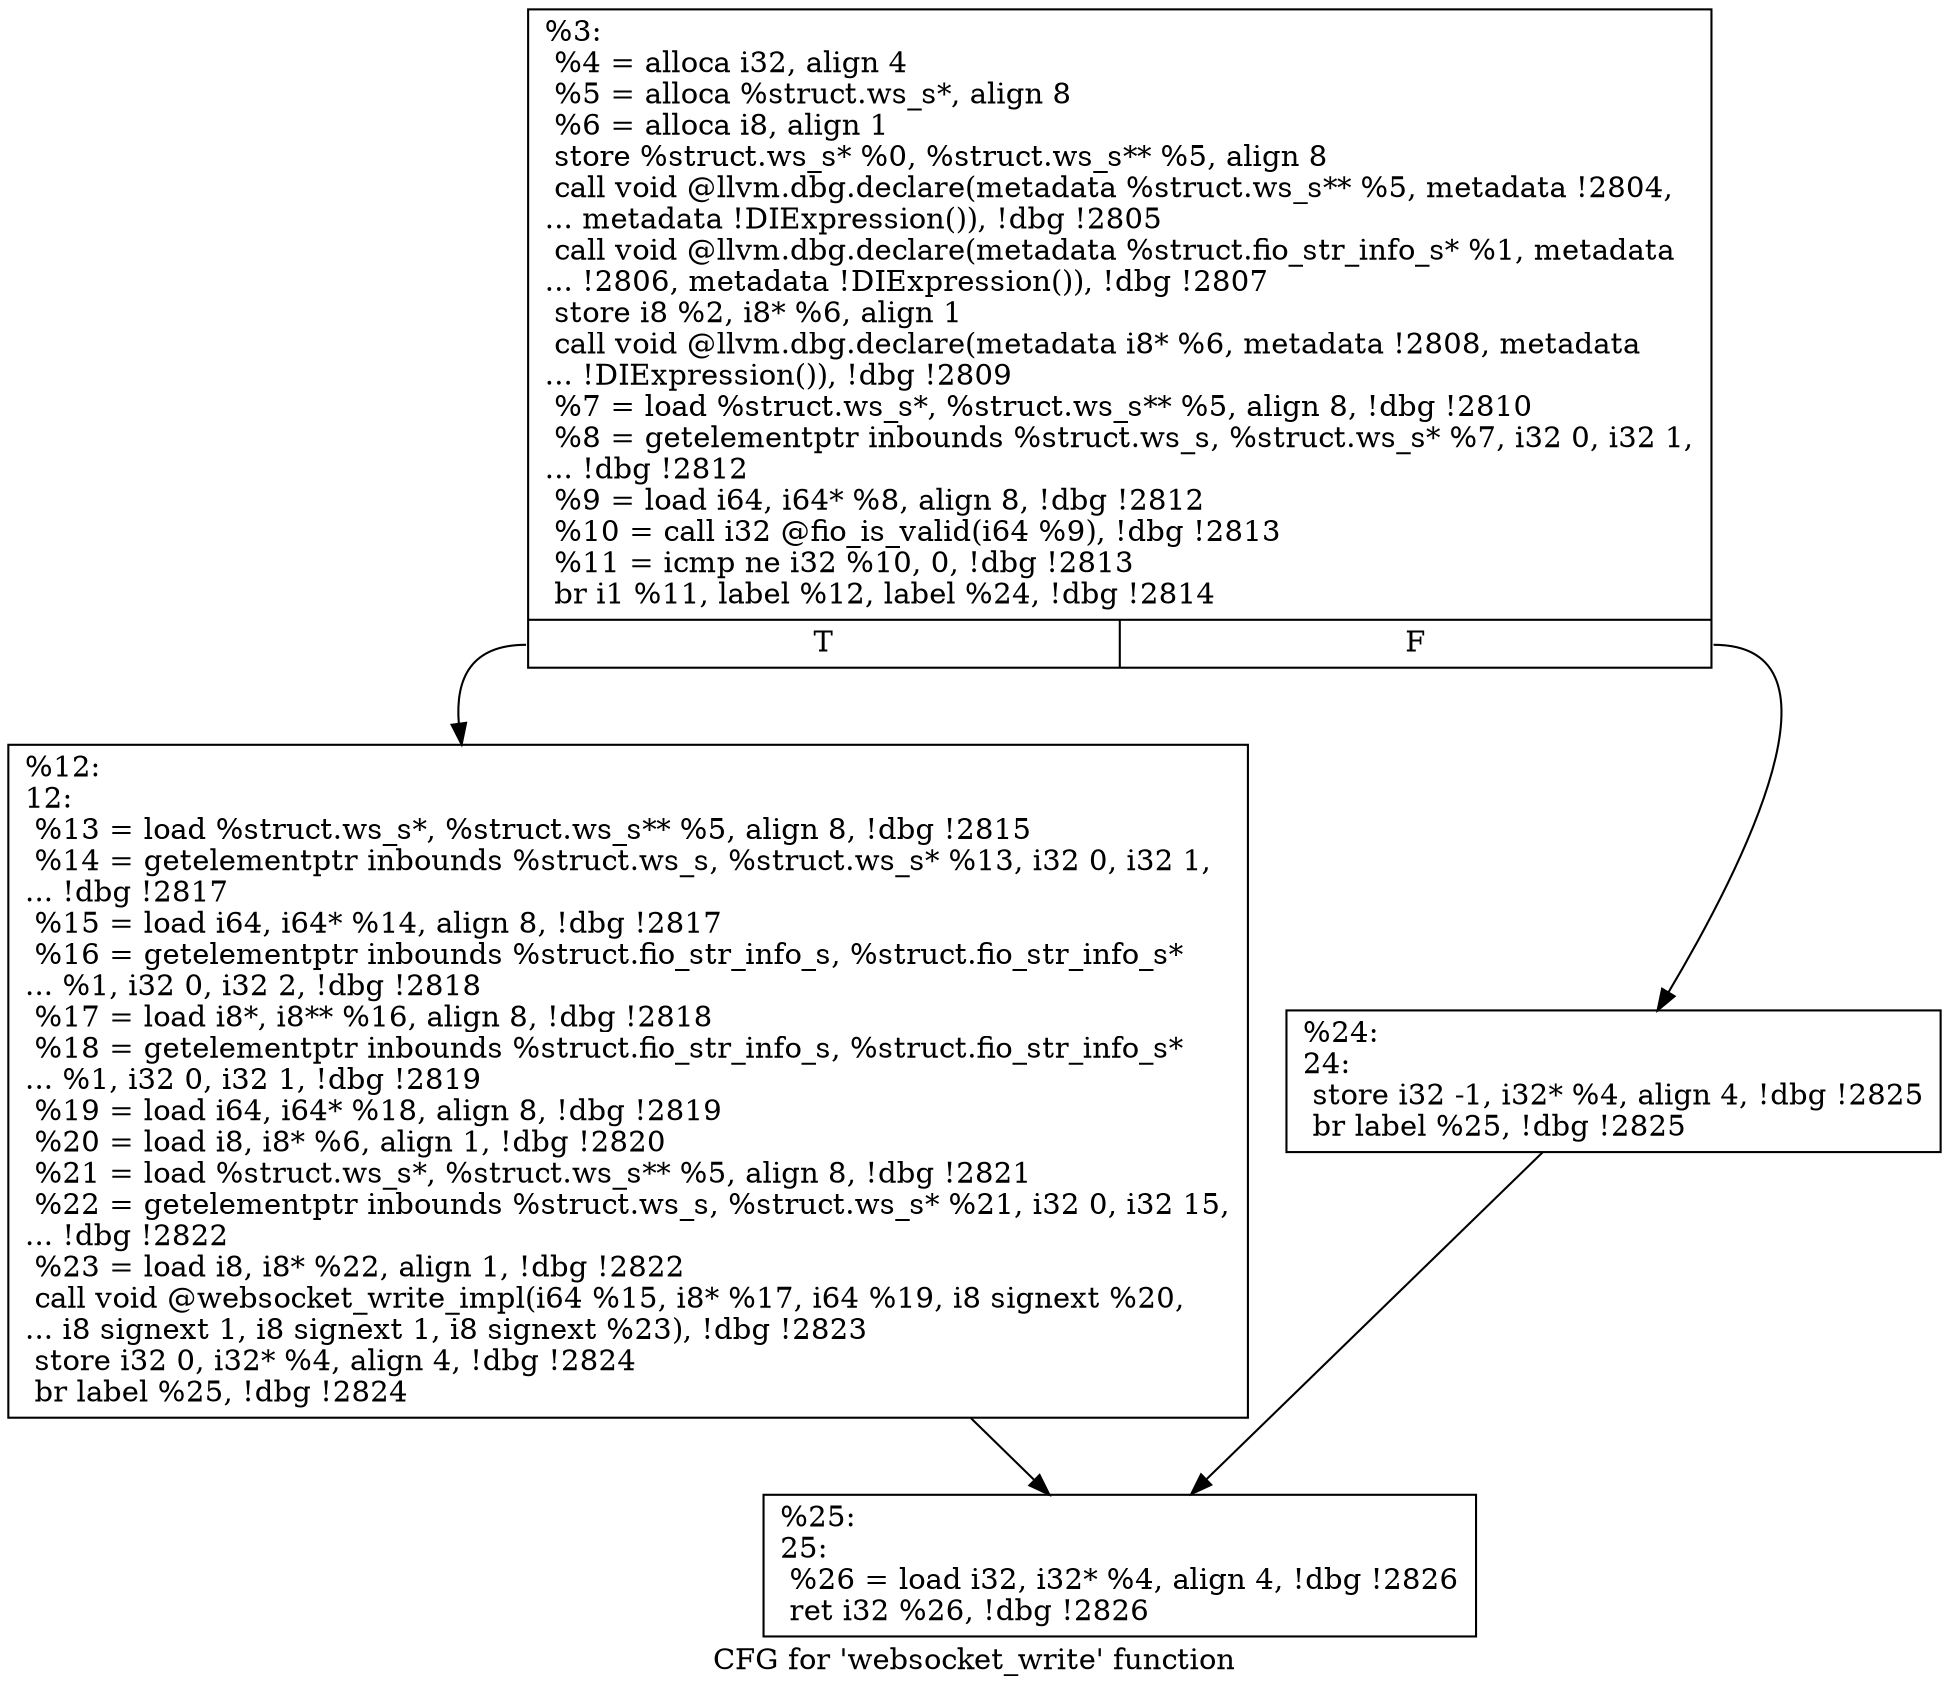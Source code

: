 digraph "CFG for 'websocket_write' function" {
	label="CFG for 'websocket_write' function";

	Node0x556851efe100 [shape=record,label="{%3:\l  %4 = alloca i32, align 4\l  %5 = alloca %struct.ws_s*, align 8\l  %6 = alloca i8, align 1\l  store %struct.ws_s* %0, %struct.ws_s** %5, align 8\l  call void @llvm.dbg.declare(metadata %struct.ws_s** %5, metadata !2804,\l... metadata !DIExpression()), !dbg !2805\l  call void @llvm.dbg.declare(metadata %struct.fio_str_info_s* %1, metadata\l... !2806, metadata !DIExpression()), !dbg !2807\l  store i8 %2, i8* %6, align 1\l  call void @llvm.dbg.declare(metadata i8* %6, metadata !2808, metadata\l... !DIExpression()), !dbg !2809\l  %7 = load %struct.ws_s*, %struct.ws_s** %5, align 8, !dbg !2810\l  %8 = getelementptr inbounds %struct.ws_s, %struct.ws_s* %7, i32 0, i32 1,\l... !dbg !2812\l  %9 = load i64, i64* %8, align 8, !dbg !2812\l  %10 = call i32 @fio_is_valid(i64 %9), !dbg !2813\l  %11 = icmp ne i32 %10, 0, !dbg !2813\l  br i1 %11, label %12, label %24, !dbg !2814\l|{<s0>T|<s1>F}}"];
	Node0x556851efe100:s0 -> Node0x556851efff40;
	Node0x556851efe100:s1 -> Node0x556851efff90;
	Node0x556851efff40 [shape=record,label="{%12:\l12:                                               \l  %13 = load %struct.ws_s*, %struct.ws_s** %5, align 8, !dbg !2815\l  %14 = getelementptr inbounds %struct.ws_s, %struct.ws_s* %13, i32 0, i32 1,\l... !dbg !2817\l  %15 = load i64, i64* %14, align 8, !dbg !2817\l  %16 = getelementptr inbounds %struct.fio_str_info_s, %struct.fio_str_info_s*\l... %1, i32 0, i32 2, !dbg !2818\l  %17 = load i8*, i8** %16, align 8, !dbg !2818\l  %18 = getelementptr inbounds %struct.fio_str_info_s, %struct.fio_str_info_s*\l... %1, i32 0, i32 1, !dbg !2819\l  %19 = load i64, i64* %18, align 8, !dbg !2819\l  %20 = load i8, i8* %6, align 1, !dbg !2820\l  %21 = load %struct.ws_s*, %struct.ws_s** %5, align 8, !dbg !2821\l  %22 = getelementptr inbounds %struct.ws_s, %struct.ws_s* %21, i32 0, i32 15,\l... !dbg !2822\l  %23 = load i8, i8* %22, align 1, !dbg !2822\l  call void @websocket_write_impl(i64 %15, i8* %17, i64 %19, i8 signext %20,\l... i8 signext 1, i8 signext 1, i8 signext %23), !dbg !2823\l  store i32 0, i32* %4, align 4, !dbg !2824\l  br label %25, !dbg !2824\l}"];
	Node0x556851efff40 -> Node0x556851efffe0;
	Node0x556851efff90 [shape=record,label="{%24:\l24:                                               \l  store i32 -1, i32* %4, align 4, !dbg !2825\l  br label %25, !dbg !2825\l}"];
	Node0x556851efff90 -> Node0x556851efffe0;
	Node0x556851efffe0 [shape=record,label="{%25:\l25:                                               \l  %26 = load i32, i32* %4, align 4, !dbg !2826\l  ret i32 %26, !dbg !2826\l}"];
}
